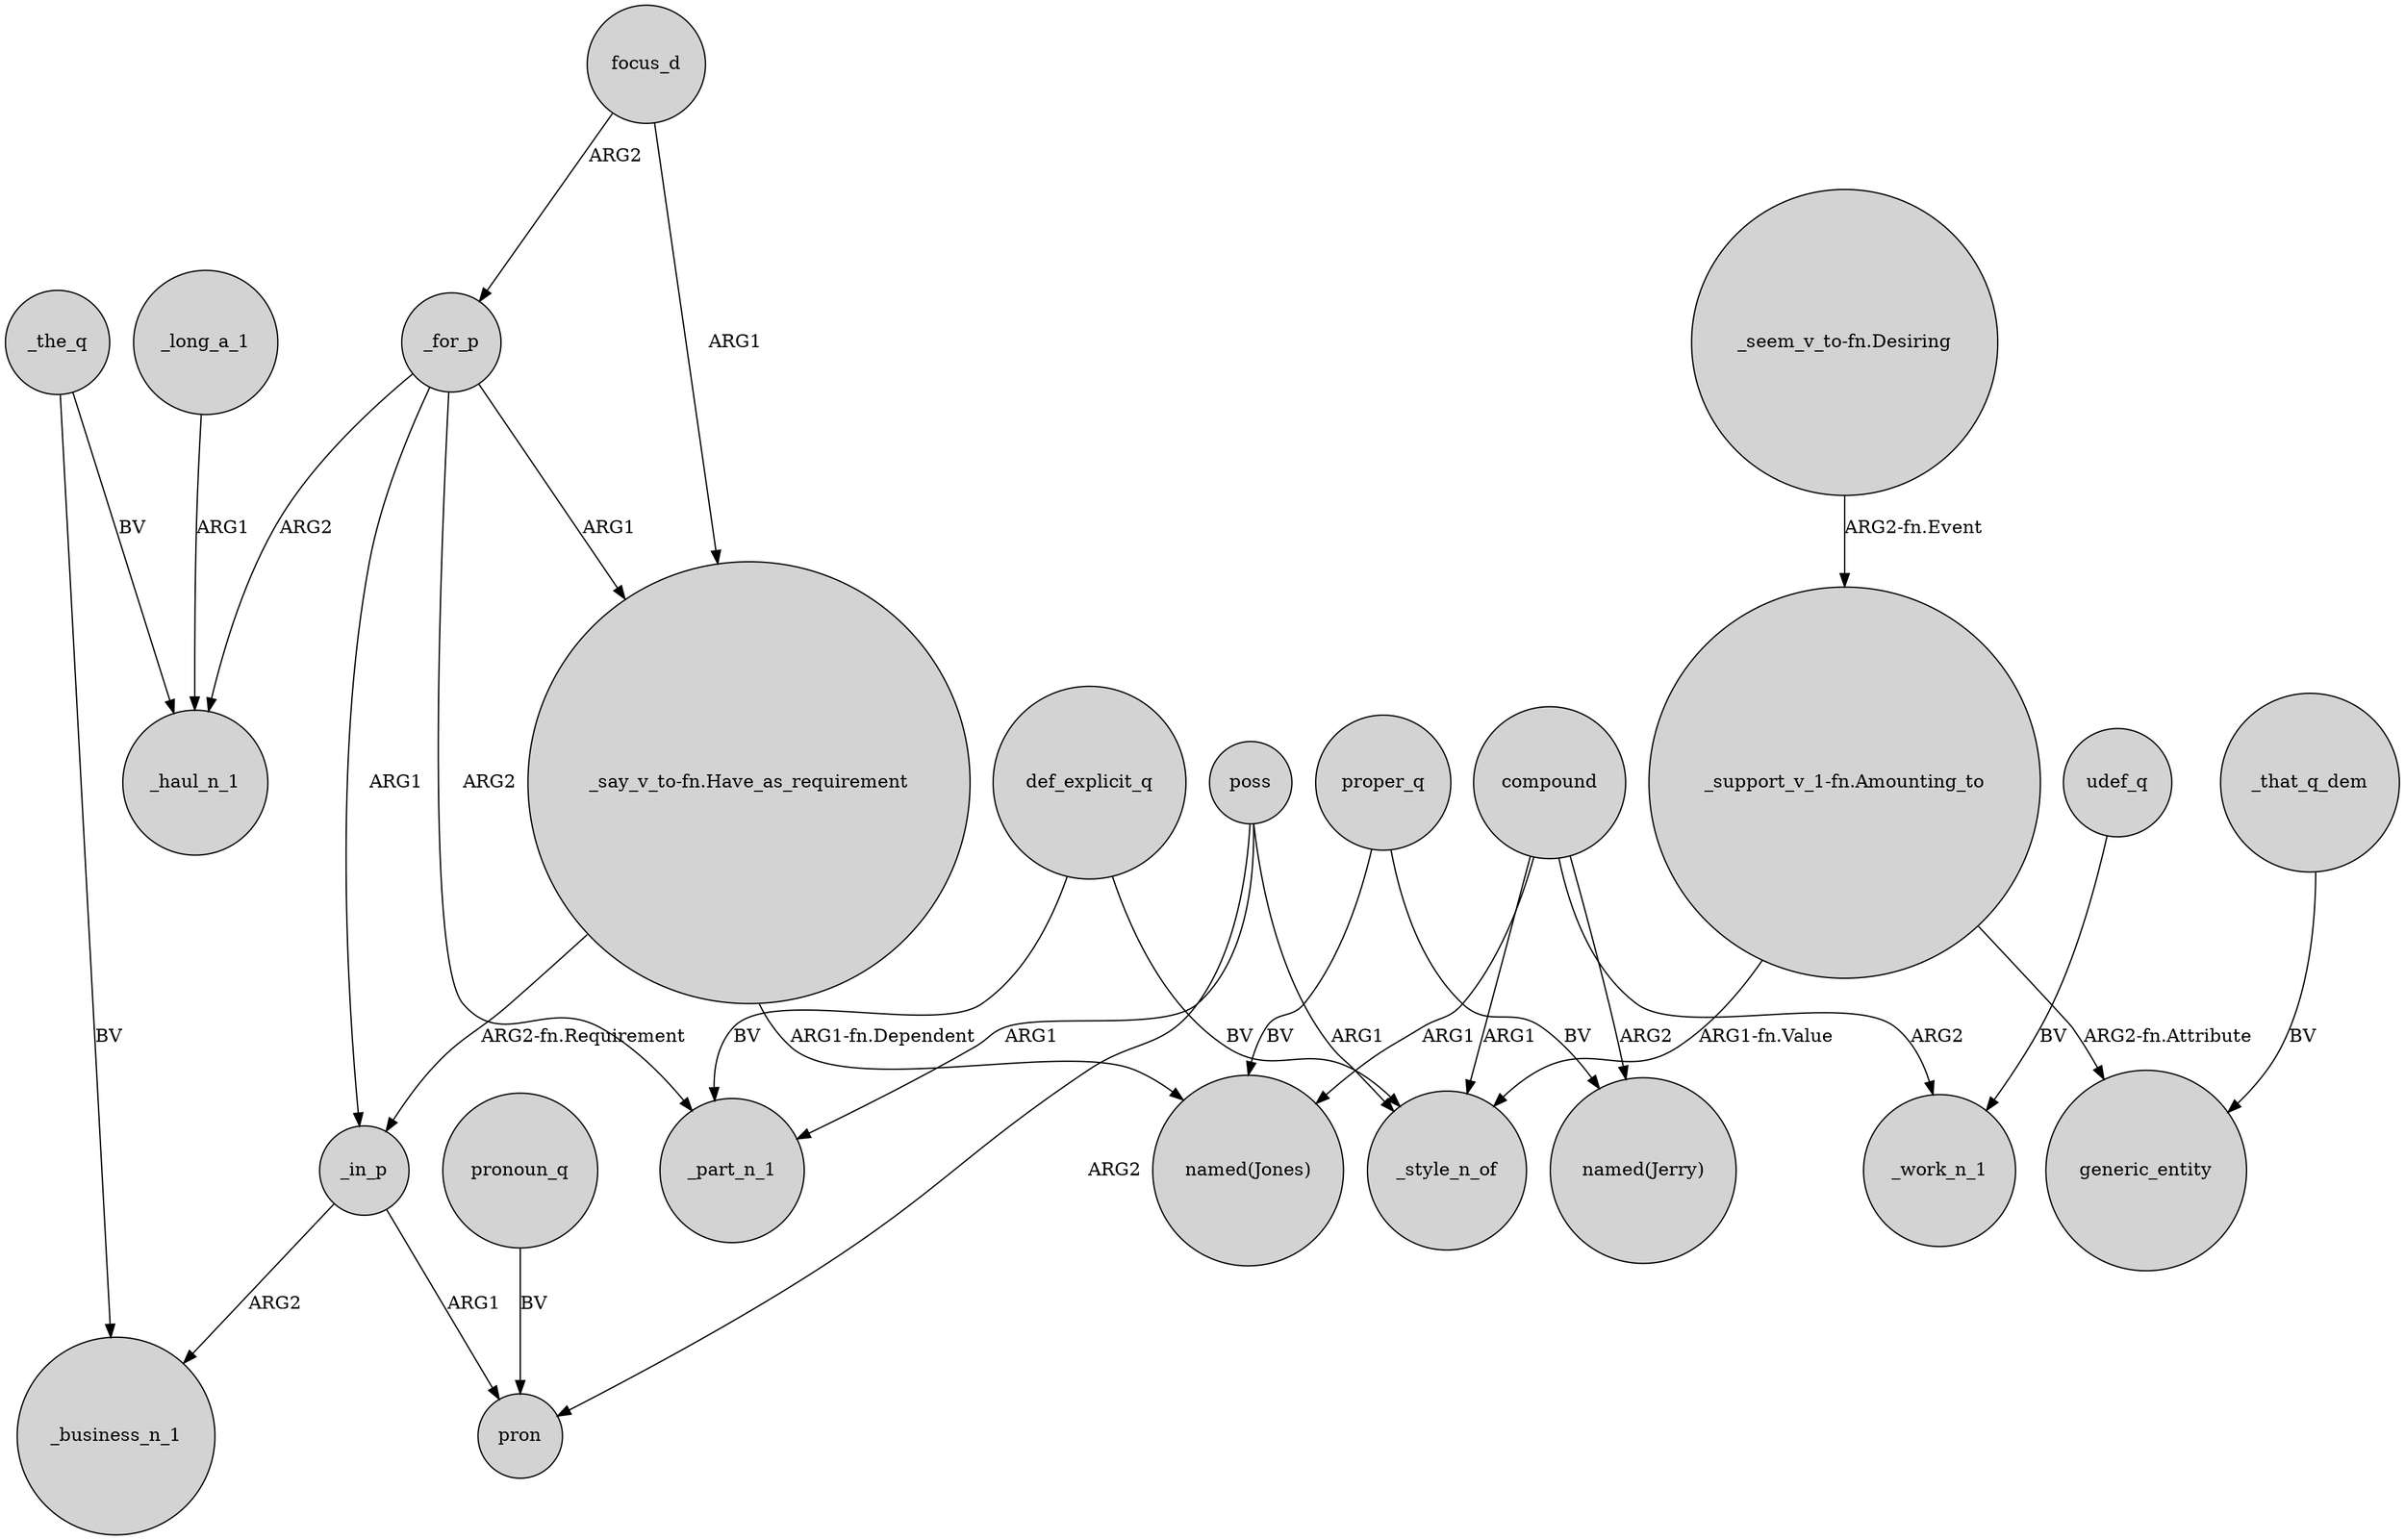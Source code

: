 digraph {
	node [shape=circle style=filled]
	_long_a_1 -> _haul_n_1 [label=ARG1]
	compound -> "named(Jones)" [label=ARG1]
	focus_d -> "_say_v_to-fn.Have_as_requirement" [label=ARG1]
	_the_q -> _business_n_1 [label=BV]
	compound -> _work_n_1 [label=ARG2]
	udef_q -> _work_n_1 [label=BV]
	_the_q -> _haul_n_1 [label=BV]
	"_seem_v_to-fn.Desiring" -> "_support_v_1-fn.Amounting_to" [label="ARG2-fn.Event"]
	"_support_v_1-fn.Amounting_to" -> _style_n_of [label="ARG1-fn.Value"]
	pronoun_q -> pron [label=BV]
	poss -> pron [label=ARG2]
	"_support_v_1-fn.Amounting_to" -> generic_entity [label="ARG2-fn.Attribute"]
	poss -> _style_n_of [label=ARG1]
	def_explicit_q -> _part_n_1 [label=BV]
	proper_q -> "named(Jerry)" [label=BV]
	compound -> _style_n_of [label=ARG1]
	compound -> "named(Jerry)" [label=ARG2]
	proper_q -> "named(Jones)" [label=BV]
	_for_p -> _haul_n_1 [label=ARG2]
	def_explicit_q -> _style_n_of [label=BV]
	_in_p -> _business_n_1 [label=ARG2]
	_for_p -> _in_p [label=ARG1]
	"_say_v_to-fn.Have_as_requirement" -> _in_p [label="ARG2-fn.Requirement"]
	_for_p -> _part_n_1 [label=ARG2]
	focus_d -> _for_p [label=ARG2]
	_that_q_dem -> generic_entity [label=BV]
	"_say_v_to-fn.Have_as_requirement" -> "named(Jones)" [label="ARG1-fn.Dependent"]
	_in_p -> pron [label=ARG1]
	_for_p -> "_say_v_to-fn.Have_as_requirement" [label=ARG1]
	poss -> _part_n_1 [label=ARG1]
}
